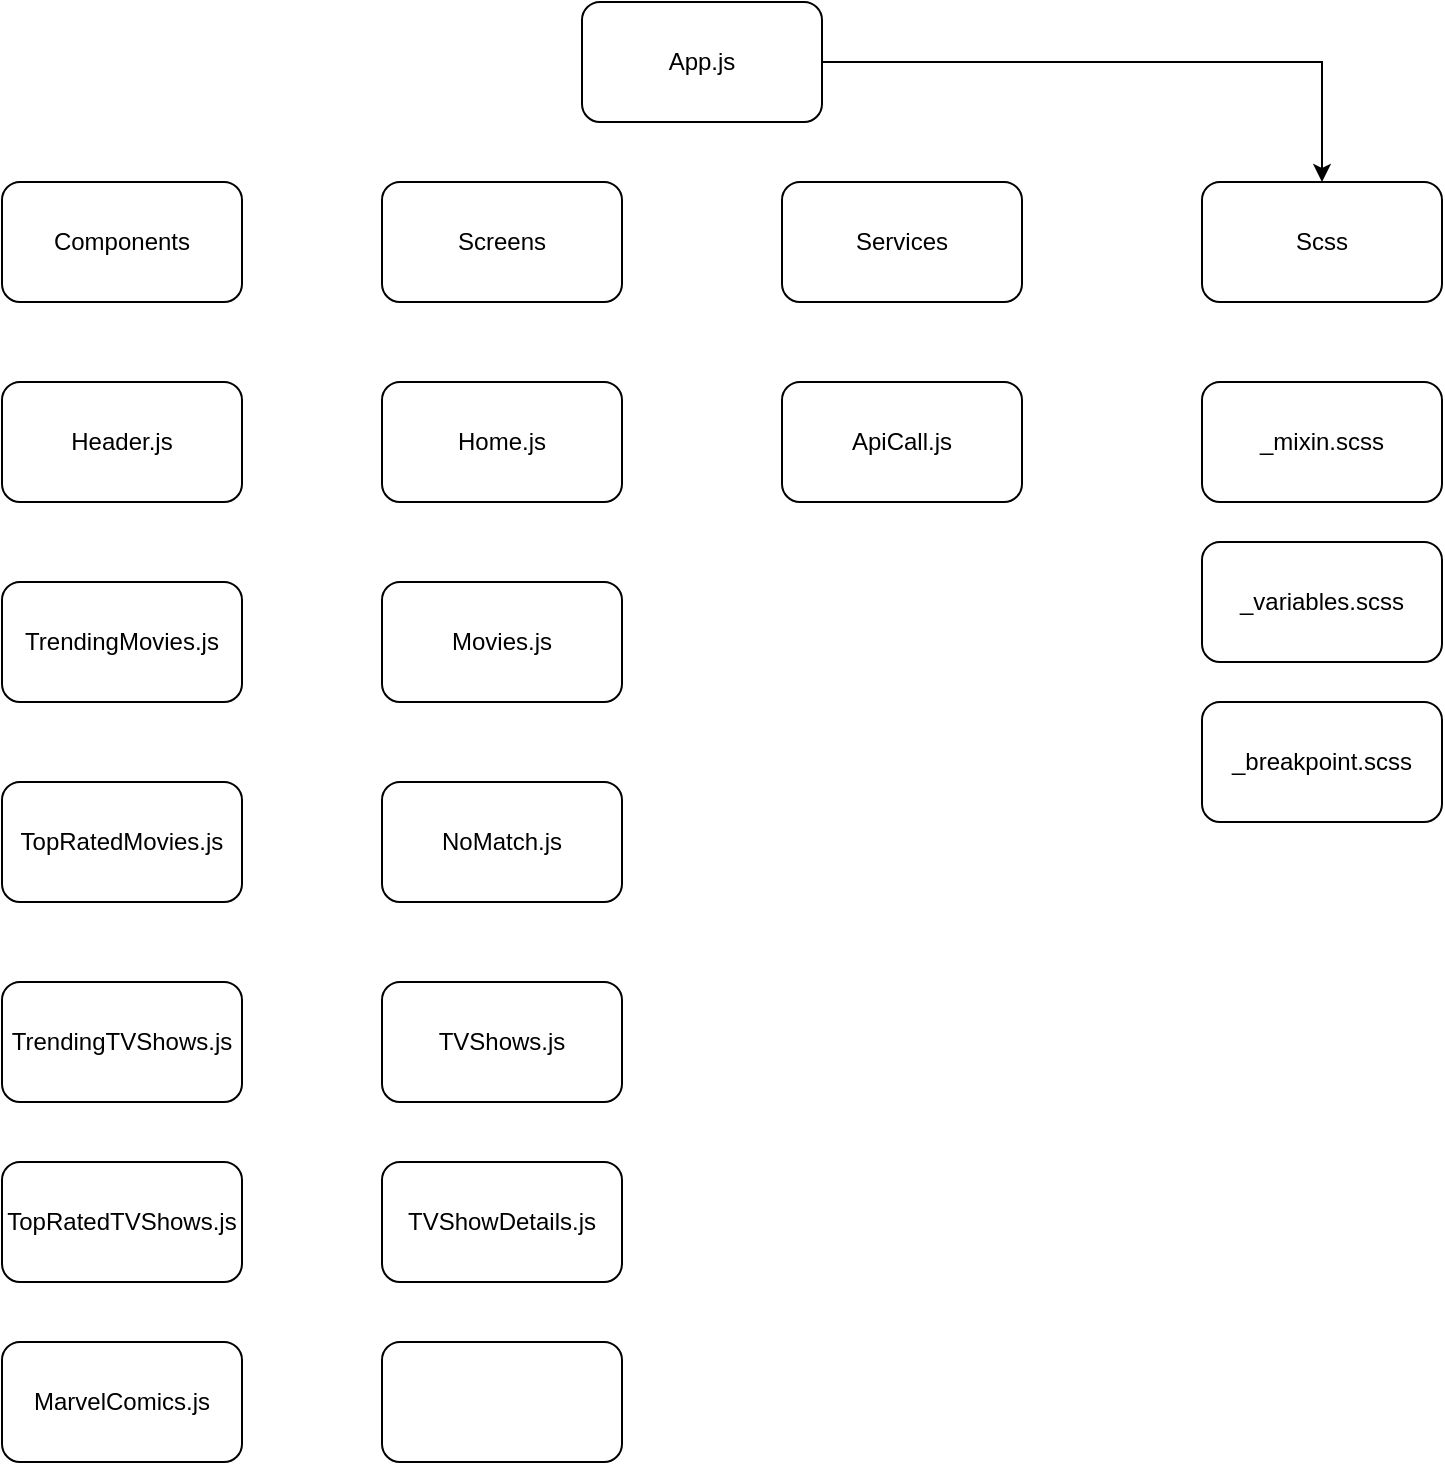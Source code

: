 <mxfile version="20.2.3" type="github">
  <diagram id="X_E1gEP_y8ChVFw3dgpw" name="Page-1">
    <mxGraphModel dx="946" dy="645" grid="1" gridSize="10" guides="1" tooltips="1" connect="1" arrows="1" fold="1" page="1" pageScale="1" pageWidth="850" pageHeight="1100" math="0" shadow="0">
      <root>
        <mxCell id="0" />
        <mxCell id="1" parent="0" />
        <mxCell id="-BknDtUEzY0lS1GajrPw-25" style="edgeStyle=orthogonalEdgeStyle;rounded=0;orthogonalLoop=1;jettySize=auto;html=1;exitX=1;exitY=0.5;exitDx=0;exitDy=0;" edge="1" parent="1" source="-BknDtUEzY0lS1GajrPw-3" target="-BknDtUEzY0lS1GajrPw-4">
          <mxGeometry relative="1" as="geometry" />
        </mxCell>
        <mxCell id="-BknDtUEzY0lS1GajrPw-3" value="App.js" style="rounded=1;whiteSpace=wrap;html=1;" vertex="1" parent="1">
          <mxGeometry x="340" y="220" width="120" height="60" as="geometry" />
        </mxCell>
        <mxCell id="-BknDtUEzY0lS1GajrPw-4" value="Scss" style="rounded=1;whiteSpace=wrap;html=1;" vertex="1" parent="1">
          <mxGeometry x="650" y="310" width="120" height="60" as="geometry" />
        </mxCell>
        <mxCell id="-BknDtUEzY0lS1GajrPw-5" value="Services" style="rounded=1;whiteSpace=wrap;html=1;" vertex="1" parent="1">
          <mxGeometry x="440" y="310" width="120" height="60" as="geometry" />
        </mxCell>
        <mxCell id="-BknDtUEzY0lS1GajrPw-6" value="Screens" style="rounded=1;whiteSpace=wrap;html=1;" vertex="1" parent="1">
          <mxGeometry x="240" y="310" width="120" height="60" as="geometry" />
        </mxCell>
        <mxCell id="-BknDtUEzY0lS1GajrPw-7" value="Components" style="rounded=1;whiteSpace=wrap;html=1;" vertex="1" parent="1">
          <mxGeometry x="50" y="310" width="120" height="60" as="geometry" />
        </mxCell>
        <mxCell id="-BknDtUEzY0lS1GajrPw-8" value="ApiCall.js" style="rounded=1;whiteSpace=wrap;html=1;" vertex="1" parent="1">
          <mxGeometry x="440" y="410" width="120" height="60" as="geometry" />
        </mxCell>
        <mxCell id="-BknDtUEzY0lS1GajrPw-9" value="Header.js" style="rounded=1;whiteSpace=wrap;html=1;" vertex="1" parent="1">
          <mxGeometry x="50" y="410" width="120" height="60" as="geometry" />
        </mxCell>
        <mxCell id="-BknDtUEzY0lS1GajrPw-10" value="TopRatedMovies.js" style="rounded=1;whiteSpace=wrap;html=1;" vertex="1" parent="1">
          <mxGeometry x="50" y="610" width="120" height="60" as="geometry" />
        </mxCell>
        <mxCell id="-BknDtUEzY0lS1GajrPw-11" value="" style="rounded=1;whiteSpace=wrap;html=1;" vertex="1" parent="1">
          <mxGeometry x="240" y="890" width="120" height="60" as="geometry" />
        </mxCell>
        <mxCell id="-BknDtUEzY0lS1GajrPw-12" value="_breakpoint.scss" style="rounded=1;whiteSpace=wrap;html=1;" vertex="1" parent="1">
          <mxGeometry x="650" y="570" width="120" height="60" as="geometry" />
        </mxCell>
        <mxCell id="-BknDtUEzY0lS1GajrPw-13" value="_variables.scss" style="rounded=1;whiteSpace=wrap;html=1;" vertex="1" parent="1">
          <mxGeometry x="650" y="490" width="120" height="60" as="geometry" />
        </mxCell>
        <mxCell id="-BknDtUEzY0lS1GajrPw-14" value="_mixin.scss" style="rounded=1;whiteSpace=wrap;html=1;" vertex="1" parent="1">
          <mxGeometry x="650" y="410" width="120" height="60" as="geometry" />
        </mxCell>
        <mxCell id="-BknDtUEzY0lS1GajrPw-15" value="NoMatch.js" style="rounded=1;whiteSpace=wrap;html=1;" vertex="1" parent="1">
          <mxGeometry x="240" y="610" width="120" height="60" as="geometry" />
        </mxCell>
        <mxCell id="-BknDtUEzY0lS1GajrPw-16" value="Movies.js" style="rounded=1;whiteSpace=wrap;html=1;" vertex="1" parent="1">
          <mxGeometry x="240" y="510" width="120" height="60" as="geometry" />
        </mxCell>
        <mxCell id="-BknDtUEzY0lS1GajrPw-17" value="Home.js" style="rounded=1;whiteSpace=wrap;html=1;" vertex="1" parent="1">
          <mxGeometry x="240" y="410" width="120" height="60" as="geometry" />
        </mxCell>
        <mxCell id="-BknDtUEzY0lS1GajrPw-18" value="TVShowDetails.js" style="rounded=1;whiteSpace=wrap;html=1;" vertex="1" parent="1">
          <mxGeometry x="240" y="800" width="120" height="60" as="geometry" />
        </mxCell>
        <mxCell id="-BknDtUEzY0lS1GajrPw-19" value="TVShows.js" style="rounded=1;whiteSpace=wrap;html=1;" vertex="1" parent="1">
          <mxGeometry x="240" y="710" width="120" height="60" as="geometry" />
        </mxCell>
        <mxCell id="-BknDtUEzY0lS1GajrPw-20" value="TrendingMovies.js" style="rounded=1;whiteSpace=wrap;html=1;" vertex="1" parent="1">
          <mxGeometry x="50" y="510" width="120" height="60" as="geometry" />
        </mxCell>
        <mxCell id="-BknDtUEzY0lS1GajrPw-21" value="TrendingTVShows.js&lt;br&gt;" style="rounded=1;whiteSpace=wrap;html=1;" vertex="1" parent="1">
          <mxGeometry x="50" y="710" width="120" height="60" as="geometry" />
        </mxCell>
        <mxCell id="-BknDtUEzY0lS1GajrPw-22" value="TopRatedTVShows.js" style="rounded=1;whiteSpace=wrap;html=1;" vertex="1" parent="1">
          <mxGeometry x="50" y="800" width="120" height="60" as="geometry" />
        </mxCell>
        <mxCell id="-BknDtUEzY0lS1GajrPw-23" value="MarvelComics.js" style="rounded=1;whiteSpace=wrap;html=1;" vertex="1" parent="1">
          <mxGeometry x="50" y="890" width="120" height="60" as="geometry" />
        </mxCell>
      </root>
    </mxGraphModel>
  </diagram>
</mxfile>
